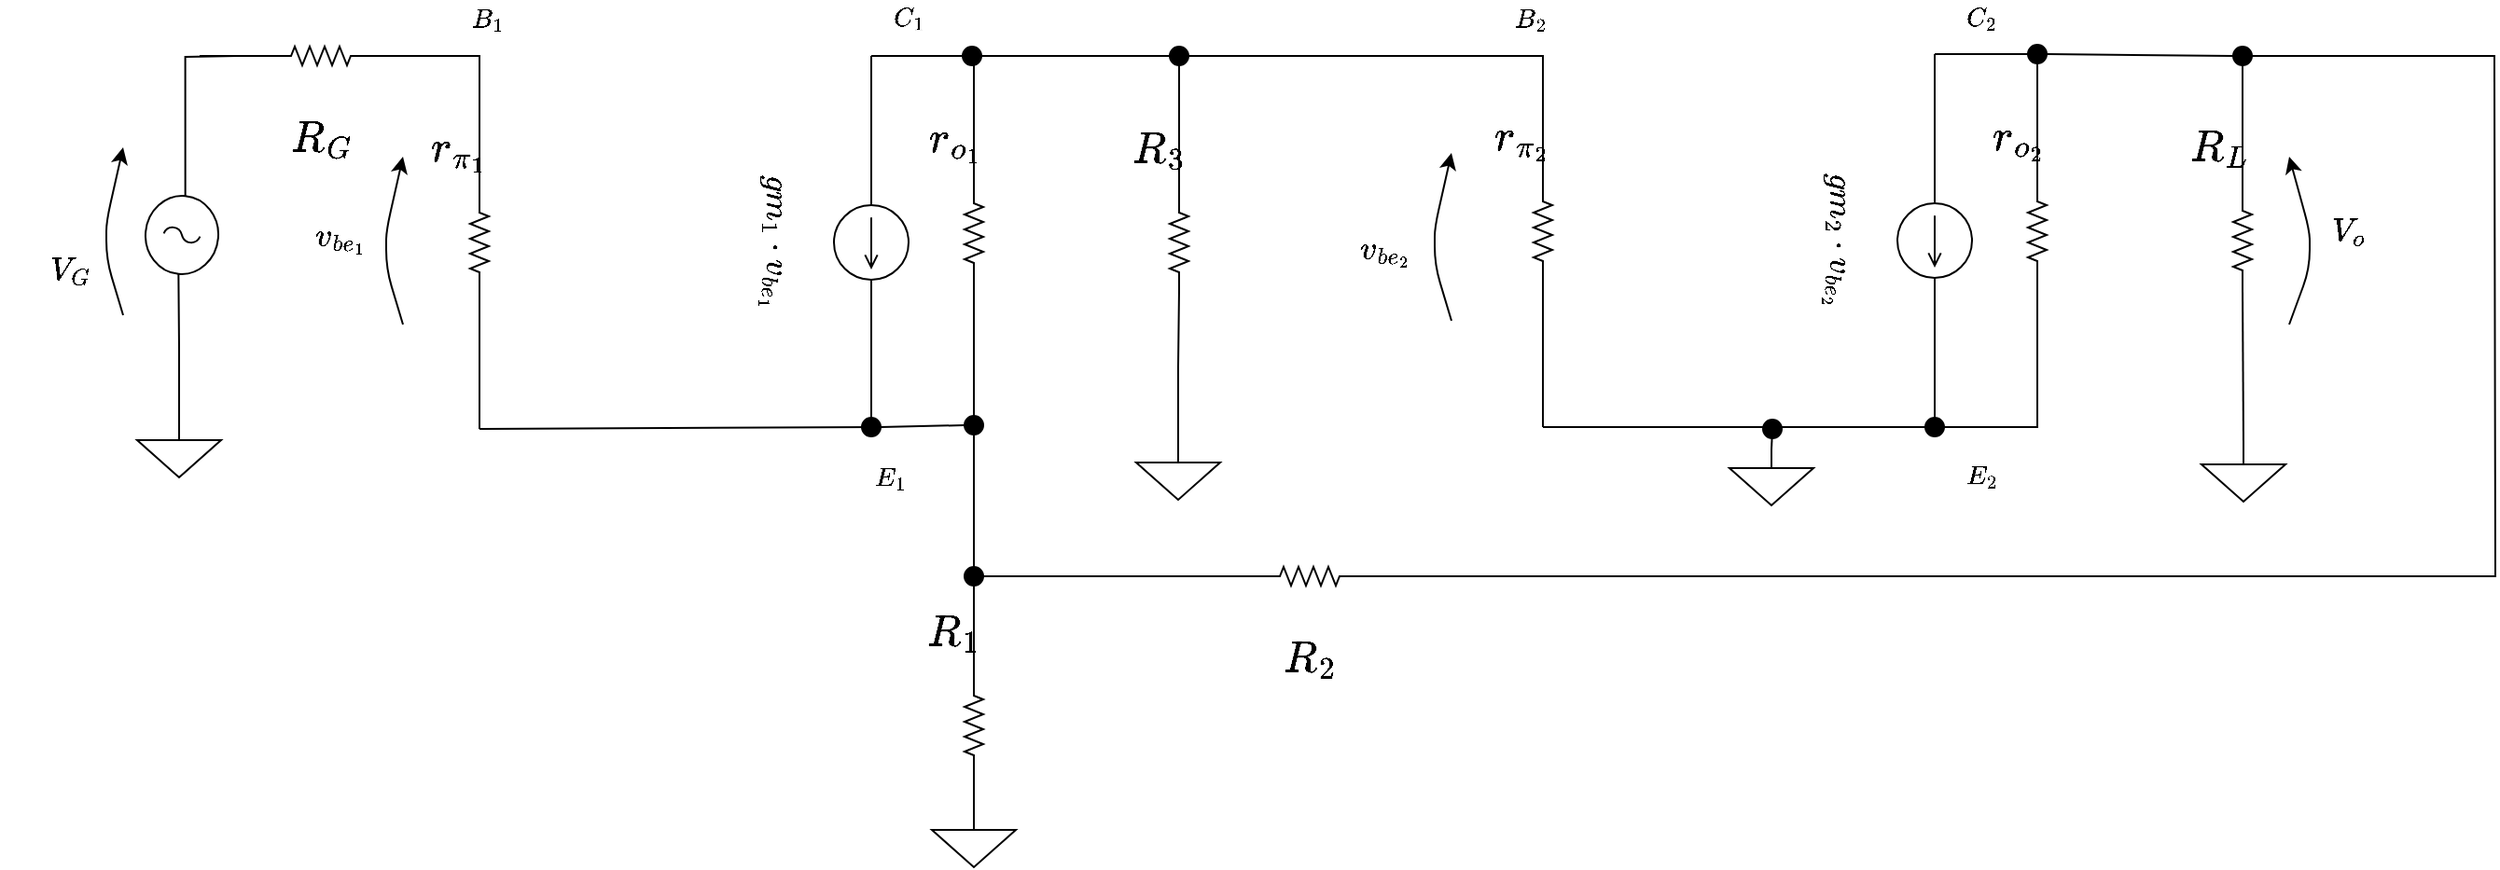 <mxfile version="10.6.5" type="device"><diagram name="Page-1" id="7e0a89b8-554c-2b80-1dc8-d5c74ca68de4"><mxGraphModel dx="1394" dy="771" grid="1" gridSize="10" guides="1" tooltips="1" connect="1" arrows="1" fold="1" page="1" pageScale="1" pageWidth="1654" pageHeight="1169" background="#ffffff" math="1" shadow="0"><root><mxCell id="0"/><mxCell id="1" parent="0"/><mxCell id="IuiZ9cMsh1_kJCroXg-q-14" style="edgeStyle=none;rounded=0;orthogonalLoop=1;jettySize=auto;html=1;exitX=1;exitY=0.5;exitDx=0;exitDy=0;exitPerimeter=0;endArrow=none;endFill=0;" parent="1" source="IuiZ9cMsh1_kJCroXg-q-2" edge="1"><mxGeometry relative="1" as="geometry"><mxPoint x="760" y="406" as="targetPoint"/></mxGeometry></mxCell><mxCell id="IuiZ9cMsh1_kJCroXg-q-15" style="edgeStyle=none;rounded=0;orthogonalLoop=1;jettySize=auto;html=1;exitX=0;exitY=0.5;exitDx=0;exitDy=0;exitPerimeter=0;endArrow=none;endFill=0;" parent="1" source="IuiZ9cMsh1_kJCroXg-q-2" edge="1"><mxGeometry relative="1" as="geometry"><mxPoint x="760" y="206" as="targetPoint"/></mxGeometry></mxCell><mxCell id="IuiZ9cMsh1_kJCroXg-q-2" value="$$gm_{1} \cdot v_{be_{1}}$$" style="pointerEvents=1;verticalLabelPosition=bottom;shadow=0;dashed=0;align=center;fillColor=#ffffff;html=1;verticalAlign=top;strokeWidth=1;shape=mxgraph.electrical.signal_sources.dc_source_2;rotation=90;fontSize=15;" parent="1" vertex="1"><mxGeometry x="740" y="286" width="40" height="40" as="geometry"/></mxCell><mxCell id="IuiZ9cMsh1_kJCroXg-q-5" style="edgeStyle=none;rounded=0;orthogonalLoop=1;jettySize=auto;html=1;exitX=0;exitY=0.5;exitDx=0;exitDy=0;exitPerimeter=0;endArrow=none;endFill=0;" parent="1" source="IuiZ9cMsh1_kJCroXg-q-3" edge="1"><mxGeometry relative="1" as="geometry"><mxPoint x="760" y="206" as="targetPoint"/><Array as="points"><mxPoint x="815" y="206"/></Array></mxGeometry></mxCell><mxCell id="IuiZ9cMsh1_kJCroXg-q-7" style="edgeStyle=none;rounded=0;orthogonalLoop=1;jettySize=auto;html=1;exitX=1;exitY=0.5;exitDx=0;exitDy=0;exitPerimeter=0;endArrow=none;endFill=0;" parent="1" source="IuiZ9cMsh1_kJCroXg-q-78" edge="1"><mxGeometry relative="1" as="geometry"><mxPoint x="550" y="406" as="targetPoint"/><Array as="points"/></mxGeometry></mxCell><mxCell id="IuiZ9cMsh1_kJCroXg-q-95" style="edgeStyle=none;rounded=0;orthogonalLoop=1;jettySize=auto;html=1;exitX=1;exitY=0.5;exitDx=0;exitDy=0;exitPerimeter=0;entryX=0.5;entryY=0;entryDx=0;entryDy=0;endArrow=none;endFill=0;" parent="1" source="IuiZ9cMsh1_kJCroXg-q-3" target="IuiZ9cMsh1_kJCroXg-q-89" edge="1"><mxGeometry relative="1" as="geometry"/></mxCell><mxCell id="IuiZ9cMsh1_kJCroXg-q-3" value="$$r_{o_{1}}$$" style="pointerEvents=1;verticalLabelPosition=middle;shadow=0;dashed=0;align=right;fillColor=#ffffff;html=1;verticalAlign=middle;strokeWidth=1;shape=mxgraph.electrical.resistors.resistor_2;rotation=90;fontSize=20;horizontal=0;labelPosition=left;" parent="1" vertex="1"><mxGeometry x="790" y="296" width="50" height="10" as="geometry"/></mxCell><mxCell id="IuiZ9cMsh1_kJCroXg-q-12" style="edgeStyle=none;rounded=0;orthogonalLoop=1;jettySize=auto;html=1;exitX=0;exitY=0.5;exitDx=0;exitDy=0;exitPerimeter=0;endArrow=none;endFill=0;" parent="1" source="IuiZ9cMsh1_kJCroXg-q-10" edge="1"><mxGeometry relative="1" as="geometry"><mxPoint x="815" y="206" as="targetPoint"/><Array as="points"><mxPoint x="925" y="206"/></Array></mxGeometry></mxCell><mxCell id="IuiZ9cMsh1_kJCroXg-q-10" value="$$R_{3}$$" style="pointerEvents=1;verticalLabelPosition=middle;shadow=0;dashed=0;align=right;fillColor=#ffffff;html=1;verticalAlign=middle;strokeWidth=1;shape=mxgraph.electrical.resistors.resistor_2;rotation=90;fontSize=20;horizontal=0;labelPosition=left;" parent="1" vertex="1"><mxGeometry x="900" y="301" width="50" height="10" as="geometry"/></mxCell><mxCell id="IuiZ9cMsh1_kJCroXg-q-21" style="edgeStyle=none;rounded=0;orthogonalLoop=1;jettySize=auto;html=1;exitX=1;exitY=0.5;exitDx=0;exitDy=0;exitPerimeter=0;endArrow=none;endFill=0;" parent="1" source="IuiZ9cMsh1_kJCroXg-q-16" edge="1"><mxGeometry relative="1" as="geometry"><mxPoint x="550" y="406" as="targetPoint"/></mxGeometry></mxCell><mxCell id="nXSik28AqQxB3iDXFpxG-14" style="edgeStyle=orthogonalEdgeStyle;rounded=0;orthogonalLoop=1;jettySize=auto;html=1;entryX=1;entryY=0.5;entryDx=0;entryDy=0;entryPerimeter=0;endArrow=none;endFill=0;fontSize=20;" edge="1" parent="1" source="IuiZ9cMsh1_kJCroXg-q-16" target="nXSik28AqQxB3iDXFpxG-9"><mxGeometry relative="1" as="geometry"><Array as="points"><mxPoint x="550" y="206"/></Array></mxGeometry></mxCell><mxCell id="IuiZ9cMsh1_kJCroXg-q-16" value="$$r_{\pi_{1}}$$" style="pointerEvents=1;verticalLabelPosition=middle;shadow=0;dashed=0;align=right;fillColor=#ffffff;html=1;verticalAlign=middle;strokeWidth=1;shape=mxgraph.electrical.resistors.resistor_2;rotation=90;fontSize=20;horizontal=0;labelPosition=left;" parent="1" vertex="1"><mxGeometry x="525" y="301" width="50" height="10" as="geometry"/></mxCell><mxCell id="3KJsalsMpH8Fxh1RNfDP-11" style="edgeStyle=orthogonalEdgeStyle;rounded=0;orthogonalLoop=1;jettySize=auto;html=1;exitX=0.5;exitY=0;exitDx=0;exitDy=0;exitPerimeter=0;entryX=1;entryY=0.5;entryDx=0;entryDy=0;entryPerimeter=0;endArrow=none;endFill=0;" parent="1" source="IuiZ9cMsh1_kJCroXg-q-23" target="IuiZ9cMsh1_kJCroXg-q-10" edge="1"><mxGeometry relative="1" as="geometry"/></mxCell><mxCell id="IuiZ9cMsh1_kJCroXg-q-23" value="" style="pointerEvents=1;verticalLabelPosition=bottom;shadow=0;dashed=0;align=center;fillColor=#ffffff;html=1;verticalAlign=top;strokeWidth=1;shape=mxgraph.electrical.signal_sources.signal_ground;" parent="1" vertex="1"><mxGeometry x="902" y="414" width="45" height="30" as="geometry"/></mxCell><mxCell id="IuiZ9cMsh1_kJCroXg-q-41" style="edgeStyle=none;rounded=0;orthogonalLoop=1;jettySize=auto;html=1;exitX=1;exitY=0.5;exitDx=0;exitDy=0;exitPerimeter=0;endArrow=none;endFill=0;" parent="1" source="IuiZ9cMsh1_kJCroXg-q-43" edge="1"><mxGeometry relative="1" as="geometry"><mxPoint x="1330" y="405" as="targetPoint"/></mxGeometry></mxCell><mxCell id="IuiZ9cMsh1_kJCroXg-q-42" style="edgeStyle=none;rounded=0;orthogonalLoop=1;jettySize=auto;html=1;exitX=0;exitY=0.5;exitDx=0;exitDy=0;exitPerimeter=0;endArrow=none;endFill=0;" parent="1" source="IuiZ9cMsh1_kJCroXg-q-43" edge="1"><mxGeometry relative="1" as="geometry"><mxPoint x="1330" y="205" as="targetPoint"/></mxGeometry></mxCell><mxCell id="IuiZ9cMsh1_kJCroXg-q-43" value="$$gm_{2} \cdot v_{be_{2}}$$" style="pointerEvents=1;verticalLabelPosition=bottom;shadow=0;dashed=0;align=center;fillColor=#ffffff;html=1;verticalAlign=top;strokeWidth=1;shape=mxgraph.electrical.signal_sources.dc_source_2;rotation=90;fontSize=15;horizontal=1;labelPosition=center;" parent="1" vertex="1"><mxGeometry x="1310" y="285" width="40" height="40" as="geometry"/></mxCell><mxCell id="IuiZ9cMsh1_kJCroXg-q-44" style="edgeStyle=none;rounded=0;orthogonalLoop=1;jettySize=auto;html=1;exitX=0;exitY=0.5;exitDx=0;exitDy=0;exitPerimeter=0;endArrow=none;endFill=0;" parent="1" source="IuiZ9cMsh1_kJCroXg-q-46" edge="1"><mxGeometry relative="1" as="geometry"><mxPoint x="1330" y="205" as="targetPoint"/><Array as="points"><mxPoint x="1385" y="205"/></Array></mxGeometry></mxCell><mxCell id="IuiZ9cMsh1_kJCroXg-q-45" style="edgeStyle=none;rounded=0;orthogonalLoop=1;jettySize=auto;html=1;exitX=1;exitY=0.5;exitDx=0;exitDy=0;exitPerimeter=0;endArrow=none;endFill=0;" parent="1" source="IuiZ9cMsh1_kJCroXg-q-90" edge="1"><mxGeometry relative="1" as="geometry"><mxPoint x="1120" y="405" as="targetPoint"/><Array as="points"/></mxGeometry></mxCell><mxCell id="IuiZ9cMsh1_kJCroXg-q-46" value="$$r_{o_{2}}$$" style="pointerEvents=1;verticalLabelPosition=middle;shadow=0;dashed=0;align=right;fillColor=#ffffff;html=1;verticalAlign=middle;strokeWidth=1;shape=mxgraph.electrical.resistors.resistor_2;rotation=90;fontSize=20;horizontal=0;labelPosition=left;" parent="1" vertex="1"><mxGeometry x="1360" y="295" width="50" height="10" as="geometry"/></mxCell><mxCell id="IuiZ9cMsh1_kJCroXg-q-47" style="edgeStyle=none;rounded=0;orthogonalLoop=1;jettySize=auto;html=1;exitX=0;exitY=0.5;exitDx=0;exitDy=0;exitPerimeter=0;endArrow=none;endFill=0;" parent="1" source="IuiZ9cMsh1_kJCroXg-q-83" target="IuiZ9cMsh1_kJCroXg-q-77" edge="1"><mxGeometry relative="1" as="geometry"><mxPoint x="1380" y="205" as="targetPoint"/><Array as="points"/></mxGeometry></mxCell><mxCell id="IuiZ9cMsh1_kJCroXg-q-48" value="$$R_{L}$$" style="pointerEvents=1;verticalLabelPosition=middle;shadow=0;dashed=0;align=right;fillColor=#ffffff;html=1;verticalAlign=middle;strokeWidth=1;shape=mxgraph.electrical.resistors.resistor_2;rotation=90;fontSize=20;horizontal=0;labelPosition=left;" parent="1" vertex="1"><mxGeometry x="1470" y="300" width="50" height="10" as="geometry"/></mxCell><mxCell id="IuiZ9cMsh1_kJCroXg-q-49" style="edgeStyle=none;rounded=0;orthogonalLoop=1;jettySize=auto;html=1;exitX=1;exitY=0.5;exitDx=0;exitDy=0;exitPerimeter=0;endArrow=none;endFill=0;" parent="1" source="IuiZ9cMsh1_kJCroXg-q-51" edge="1"><mxGeometry relative="1" as="geometry"><mxPoint x="1120" y="405" as="targetPoint"/></mxGeometry></mxCell><mxCell id="IuiZ9cMsh1_kJCroXg-q-54" style="edgeStyle=none;rounded=0;orthogonalLoop=1;jettySize=auto;html=1;exitX=0;exitY=0.5;exitDx=0;exitDy=0;exitPerimeter=0;endArrow=none;endFill=0;" parent="1" source="IuiZ9cMsh1_kJCroXg-q-85" edge="1"><mxGeometry relative="1" as="geometry"><mxPoint x="880" y="206" as="targetPoint"/><Array as="points"/></mxGeometry></mxCell><mxCell id="IuiZ9cMsh1_kJCroXg-q-51" value="$$r_{\pi_{2}}$$" style="pointerEvents=1;verticalLabelPosition=middle;shadow=0;dashed=0;align=right;fillColor=#ffffff;verticalAlign=middle;strokeWidth=1;shape=mxgraph.electrical.resistors.resistor_2;rotation=90;html=1;labelBackgroundColor=none;fontSize=20;labelPosition=left;horizontal=0;" parent="1" vertex="1"><mxGeometry x="1095" y="295" width="50" height="10" as="geometry"/></mxCell><mxCell id="IuiZ9cMsh1_kJCroXg-q-52" style="edgeStyle=none;rounded=0;orthogonalLoop=1;jettySize=auto;html=1;exitX=0.5;exitY=0;exitDx=0;exitDy=0;exitPerimeter=0;entryX=1;entryY=0.5;entryDx=0;entryDy=0;entryPerimeter=0;endArrow=none;endFill=0;" parent="1" source="IuiZ9cMsh1_kJCroXg-q-53" target="IuiZ9cMsh1_kJCroXg-q-48" edge="1"><mxGeometry relative="1" as="geometry"/></mxCell><mxCell id="IuiZ9cMsh1_kJCroXg-q-53" value="" style="pointerEvents=1;verticalLabelPosition=bottom;shadow=0;dashed=0;align=center;fillColor=#ffffff;html=1;verticalAlign=top;strokeWidth=1;shape=mxgraph.electrical.signal_sources.signal_ground;" parent="1" vertex="1"><mxGeometry x="1473" y="415" width="45" height="30" as="geometry"/></mxCell><mxCell id="IuiZ9cMsh1_kJCroXg-q-62" style="edgeStyle=none;rounded=0;orthogonalLoop=1;jettySize=auto;html=1;exitX=0.5;exitY=0;exitDx=0;exitDy=0;exitPerimeter=0;endArrow=none;endFill=0;" parent="1" source="IuiZ9cMsh1_kJCroXg-q-61" target="IuiZ9cMsh1_kJCroXg-q-82" edge="1"><mxGeometry relative="1" as="geometry"><mxPoint x="1243" y="406" as="targetPoint"/></mxGeometry></mxCell><mxCell id="IuiZ9cMsh1_kJCroXg-q-61" value="" style="pointerEvents=1;verticalLabelPosition=bottom;shadow=0;dashed=0;align=center;fillColor=#ffffff;html=1;verticalAlign=top;strokeWidth=1;shape=mxgraph.electrical.signal_sources.signal_ground;" parent="1" vertex="1"><mxGeometry x="1220" y="417" width="45" height="30" as="geometry"/></mxCell><mxCell id="IuiZ9cMsh1_kJCroXg-q-72" style="edgeStyle=none;rounded=0;orthogonalLoop=1;jettySize=auto;html=1;exitX=1;exitY=0.5;exitDx=0;exitDy=0;endArrow=none;endFill=0;" parent="1" source="IuiZ9cMsh1_kJCroXg-q-73" edge="1"><mxGeometry relative="1" as="geometry"><mxPoint x="820" y="206" as="targetPoint"/><mxPoint x="815" y="206" as="sourcePoint"/></mxGeometry></mxCell><mxCell id="IuiZ9cMsh1_kJCroXg-q-73" value="" style="ellipse;html=1;verticalLabelPosition=bottom;labelBackgroundColor=#ffffff;verticalAlign=top;fillColor=#000000;strokeColor=#000000;" parent="1" vertex="1"><mxGeometry x="809" y="201" width="10" height="10" as="geometry"/></mxCell><mxCell id="IuiZ9cMsh1_kJCroXg-q-74" style="edgeStyle=none;rounded=0;orthogonalLoop=1;jettySize=auto;html=1;exitX=1;exitY=0.5;exitDx=0;exitDy=0;endArrow=none;endFill=0;" parent="1" edge="1"><mxGeometry relative="1" as="geometry"><mxPoint x="809" y="206" as="targetPoint"/><mxPoint x="813" y="206" as="sourcePoint"/></mxGeometry></mxCell><mxCell id="IuiZ9cMsh1_kJCroXg-q-77" value="" style="ellipse;html=1;verticalLabelPosition=bottom;labelBackgroundColor=#ffffff;verticalAlign=top;fillColor=#000000;strokeColor=#000000;" parent="1" vertex="1"><mxGeometry x="1380" y="200" width="10" height="10" as="geometry"/></mxCell><mxCell id="IuiZ9cMsh1_kJCroXg-q-94" style="edgeStyle=none;rounded=0;orthogonalLoop=1;jettySize=auto;html=1;exitX=1;exitY=0.5;exitDx=0;exitDy=0;entryX=0;entryY=0.5;entryDx=0;entryDy=0;endArrow=none;endFill=0;" parent="1" source="IuiZ9cMsh1_kJCroXg-q-78" target="IuiZ9cMsh1_kJCroXg-q-89" edge="1"><mxGeometry relative="1" as="geometry"/></mxCell><mxCell id="IuiZ9cMsh1_kJCroXg-q-78" value="" style="ellipse;html=1;verticalLabelPosition=bottom;labelBackgroundColor=#ffffff;verticalAlign=top;fillColor=#000000;strokeColor=#000000;" parent="1" vertex="1"><mxGeometry x="755" y="400" width="10" height="10" as="geometry"/></mxCell><mxCell id="IuiZ9cMsh1_kJCroXg-q-82" value="" style="ellipse;html=1;verticalLabelPosition=bottom;labelBackgroundColor=#ffffff;verticalAlign=top;fillColor=#000000;strokeColor=#000000;" parent="1" vertex="1"><mxGeometry x="1238" y="401" width="10" height="10" as="geometry"/></mxCell><mxCell id="3KJsalsMpH8Fxh1RNfDP-19" style="edgeStyle=orthogonalEdgeStyle;rounded=0;orthogonalLoop=1;jettySize=auto;html=1;exitX=0.5;exitY=1;exitDx=0;exitDy=0;entryX=0;entryY=0.5;entryDx=0;entryDy=0;entryPerimeter=0;endArrow=none;endFill=0;" parent="1" source="IuiZ9cMsh1_kJCroXg-q-83" target="IuiZ9cMsh1_kJCroXg-q-48" edge="1"><mxGeometry relative="1" as="geometry"/></mxCell><mxCell id="IuiZ9cMsh1_kJCroXg-q-83" value="" style="ellipse;html=1;verticalLabelPosition=bottom;labelBackgroundColor=#ffffff;verticalAlign=top;fillColor=#000000;strokeColor=#000000;" parent="1" vertex="1"><mxGeometry x="1490" y="201" width="10" height="10" as="geometry"/></mxCell><mxCell id="IuiZ9cMsh1_kJCroXg-q-85" value="" style="ellipse;html=1;verticalLabelPosition=bottom;labelBackgroundColor=#ffffff;verticalAlign=top;fillColor=#000000;strokeColor=#000000;" parent="1" vertex="1"><mxGeometry x="920" y="201" width="10" height="10" as="geometry"/></mxCell><mxCell id="IuiZ9cMsh1_kJCroXg-q-86" style="edgeStyle=none;rounded=0;orthogonalLoop=1;jettySize=auto;html=1;exitX=0;exitY=0.5;exitDx=0;exitDy=0;exitPerimeter=0;endArrow=none;endFill=0;" parent="1" source="IuiZ9cMsh1_kJCroXg-q-51" target="IuiZ9cMsh1_kJCroXg-q-85" edge="1"><mxGeometry relative="1" as="geometry"><mxPoint x="880" y="206" as="targetPoint"/><mxPoint x="1120" y="275" as="sourcePoint"/><Array as="points"><mxPoint x="1120" y="206"/></Array></mxGeometry></mxCell><mxCell id="IuiZ9cMsh1_kJCroXg-q-87" value="" style="pointerEvents=1;verticalLabelPosition=bottom;shadow=0;dashed=0;align=center;fillColor=#ffffff;html=1;verticalAlign=top;strokeWidth=1;shape=mxgraph.electrical.signal_sources.signal_ground;" parent="1" vertex="1"><mxGeometry x="792.5" y="611" width="45" height="30" as="geometry"/></mxCell><mxCell id="IuiZ9cMsh1_kJCroXg-q-89" value="" style="ellipse;html=1;verticalLabelPosition=bottom;labelBackgroundColor=#ffffff;verticalAlign=top;fillColor=#000000;strokeColor=#000000;" parent="1" vertex="1"><mxGeometry x="810" y="399" width="10" height="10" as="geometry"/></mxCell><mxCell id="IuiZ9cMsh1_kJCroXg-q-90" value="" style="ellipse;html=1;verticalLabelPosition=bottom;labelBackgroundColor=#ffffff;verticalAlign=top;fillColor=#000000;strokeColor=#000000;" parent="1" vertex="1"><mxGeometry x="1325" y="400" width="10" height="10" as="geometry"/></mxCell><mxCell id="IuiZ9cMsh1_kJCroXg-q-91" style="edgeStyle=none;rounded=0;orthogonalLoop=1;jettySize=auto;html=1;exitX=1;exitY=0.5;exitDx=0;exitDy=0;exitPerimeter=0;endArrow=none;endFill=0;" parent="1" source="IuiZ9cMsh1_kJCroXg-q-46" target="IuiZ9cMsh1_kJCroXg-q-90" edge="1"><mxGeometry relative="1" as="geometry"><mxPoint x="1120" y="405" as="targetPoint"/><mxPoint x="1385" y="325" as="sourcePoint"/><Array as="points"><mxPoint x="1385" y="405"/></Array></mxGeometry></mxCell><mxCell id="IuiZ9cMsh1_kJCroXg-q-99" value="$$v_{be_{1}}$$" style="endArrow=classic;html=1;horizontal=1;fontSize=15;labelPosition=left;verticalLabelPosition=top;align=right;verticalAlign=bottom;" parent="1" edge="1"><mxGeometry x="-0.467" y="12" width="50" height="50" relative="1" as="geometry"><mxPoint x="509" y="350" as="sourcePoint"/><mxPoint x="509" y="260" as="targetPoint"/><Array as="points"><mxPoint x="500" y="320"/><mxPoint x="500" y="300"/></Array><mxPoint as="offset"/></mxGeometry></mxCell><mxCell id="3KJsalsMpH8Fxh1RNfDP-1" value="$$V_{o}$$" style="endArrow=classic;html=1;fontSize=15;labelPosition=right;verticalLabelPosition=middle;align=left;verticalAlign=middle;" parent="1" edge="1"><mxGeometry x="0.112" y="-10" width="50" height="50" relative="1" as="geometry"><mxPoint x="1520" y="350" as="sourcePoint"/><mxPoint x="1520" y="260" as="targetPoint"/><Array as="points"><mxPoint x="1531" y="320"/><mxPoint x="1531" y="300"/></Array><mxPoint y="3" as="offset"/></mxGeometry></mxCell><mxCell id="3KJsalsMpH8Fxh1RNfDP-24" style="edgeStyle=orthogonalEdgeStyle;rounded=0;orthogonalLoop=1;jettySize=auto;html=1;exitX=0;exitY=0.5;exitDx=0;exitDy=0;exitPerimeter=0;entryX=0.5;entryY=1;entryDx=0;entryDy=0;entryPerimeter=0;endArrow=none;endFill=0;" parent="1" target="3KJsalsMpH8Fxh1RNfDP-6" edge="1"><mxGeometry relative="1" as="geometry"><mxPoint x="420" y="206" as="sourcePoint"/></mxGeometry></mxCell><mxCell id="3KJsalsMpH8Fxh1RNfDP-6" value="" style="pointerEvents=1;verticalLabelPosition=top;shadow=0;dashed=0;align=right;fillColor=#ffffff;html=1;verticalAlign=bottom;strokeWidth=1;shape=mxgraph.electrical.signal_sources.ac_source;rotation=-175;horizontal=0;labelPosition=left;" parent="1" vertex="1"><mxGeometry x="371" y="281" width="39" height="42" as="geometry"/></mxCell><mxCell id="3KJsalsMpH8Fxh1RNfDP-7" value="$$V_{G}$$" style="endArrow=classic;html=1;fontSize=15;" parent="1" edge="1"><mxGeometry x="-0.322" y="21" width="50" height="50" relative="1" as="geometry"><mxPoint x="359" y="345" as="sourcePoint"/><mxPoint x="359" y="255" as="targetPoint"/><Array as="points"><mxPoint x="350" y="315"/><mxPoint x="350" y="295"/></Array><mxPoint x="1" y="6" as="offset"/></mxGeometry></mxCell><mxCell id="3KJsalsMpH8Fxh1RNfDP-22" style="edgeStyle=orthogonalEdgeStyle;rounded=0;orthogonalLoop=1;jettySize=auto;html=1;exitX=0.5;exitY=0;exitDx=0;exitDy=0;exitPerimeter=0;entryX=0.5;entryY=0;entryDx=0;entryDy=0;entryPerimeter=0;endArrow=none;endFill=0;" parent="1" source="3KJsalsMpH8Fxh1RNfDP-9" target="3KJsalsMpH8Fxh1RNfDP-6" edge="1"><mxGeometry relative="1" as="geometry"/></mxCell><mxCell id="3KJsalsMpH8Fxh1RNfDP-9" value="" style="pointerEvents=1;verticalLabelPosition=bottom;shadow=0;dashed=0;align=center;fillColor=#ffffff;html=1;verticalAlign=top;strokeWidth=1;shape=mxgraph.electrical.signal_sources.signal_ground;" parent="1" vertex="1"><mxGeometry x="366.5" y="402" width="45" height="30" as="geometry"/></mxCell><mxCell id="3KJsalsMpH8Fxh1RNfDP-12" value="$$v_{be_{2}}$$" style="endArrow=classic;html=1;fontSize=15;horizontal=1;labelPosition=left;verticalLabelPosition=middle;align=right;verticalAlign=middle;" parent="1" edge="1"><mxGeometry x="-0.148" y="12" width="50" height="50" relative="1" as="geometry"><mxPoint x="1071" y="348" as="sourcePoint"/><mxPoint x="1071" y="258" as="targetPoint"/><Array as="points"><mxPoint x="1062" y="318"/><mxPoint x="1062" y="298"/></Array><mxPoint as="offset"/></mxGeometry></mxCell><mxCell id="MVxzNy_q5d-3ma9NYEyx-6" style="edgeStyle=orthogonalEdgeStyle;rounded=0;orthogonalLoop=1;jettySize=auto;html=1;exitX=1;exitY=0.5;exitDx=0;exitDy=0;endArrow=none;endFill=0;exitPerimeter=0;" parent="1" source="nXSik28AqQxB3iDXFpxG-2" edge="1"><mxGeometry relative="1" as="geometry"><mxPoint x="1630" y="210" as="targetPoint"/><mxPoint x="1095" y="485" as="sourcePoint"/></mxGeometry></mxCell><mxCell id="MVxzNy_q5d-3ma9NYEyx-8" style="edgeStyle=orthogonalEdgeStyle;rounded=0;orthogonalLoop=1;jettySize=auto;html=1;endArrow=none;endFill=0;exitX=1;exitY=0.5;exitDx=0;exitDy=0;" parent="1" source="IuiZ9cMsh1_kJCroXg-q-83" edge="1"><mxGeometry relative="1" as="geometry"><mxPoint x="1630" y="220" as="targetPoint"/><Array as="points"><mxPoint x="1630" y="206"/></Array><mxPoint x="1590" y="206" as="sourcePoint"/></mxGeometry></mxCell><mxCell id="3A8g_3-qs0tecCR4G1ks-2" value="$$B_{1}$$" style="text;html=1;strokeColor=none;fillColor=none;align=center;verticalAlign=middle;whiteSpace=wrap;rounded=0;" parent="1" vertex="1"><mxGeometry x="535" y="176" width="40" height="20" as="geometry"/></mxCell><mxCell id="3A8g_3-qs0tecCR4G1ks-3" value="$$E_{1}$$" style="text;html=1;strokeColor=none;fillColor=none;align=center;verticalAlign=middle;whiteSpace=wrap;rounded=0;" parent="1" vertex="1"><mxGeometry x="750" y="422" width="40" height="20" as="geometry"/></mxCell><mxCell id="3A8g_3-qs0tecCR4G1ks-4" value="$$C_{1}$$" style="text;html=1;strokeColor=none;fillColor=none;align=center;verticalAlign=middle;whiteSpace=wrap;rounded=0;" parent="1" vertex="1"><mxGeometry x="760" y="176" width="40" height="20" as="geometry"/></mxCell><mxCell id="3A8g_3-qs0tecCR4G1ks-5" value="$$B_{2}$$" style="text;html=1;strokeColor=none;fillColor=none;align=center;verticalAlign=middle;whiteSpace=wrap;rounded=0;" parent="1" vertex="1"><mxGeometry x="1094" y="176" width="40" height="20" as="geometry"/></mxCell><mxCell id="3A8g_3-qs0tecCR4G1ks-6" value="$$C_{2}$$" style="text;html=1;strokeColor=none;fillColor=none;align=center;verticalAlign=middle;whiteSpace=wrap;rounded=0;" parent="1" vertex="1"><mxGeometry x="1335" y="176" width="40" height="20" as="geometry"/></mxCell><mxCell id="3A8g_3-qs0tecCR4G1ks-7" value="$$E_{2}$$" style="text;html=1;strokeColor=none;fillColor=none;align=center;verticalAlign=middle;whiteSpace=wrap;rounded=0;" parent="1" vertex="1"><mxGeometry x="1335" y="421" width="40" height="20" as="geometry"/></mxCell><mxCell id="nXSik28AqQxB3iDXFpxG-4" style="edgeStyle=orthogonalEdgeStyle;rounded=0;orthogonalLoop=1;jettySize=auto;html=1;exitX=1;exitY=0.5;exitDx=0;exitDy=0;exitPerimeter=0;entryX=0.5;entryY=0;entryDx=0;entryDy=0;entryPerimeter=0;endArrow=none;endFill=0;fontSize=20;" edge="1" parent="1" source="nXSik28AqQxB3iDXFpxG-1" target="IuiZ9cMsh1_kJCroXg-q-87"><mxGeometry relative="1" as="geometry"/></mxCell><mxCell id="nXSik28AqQxB3iDXFpxG-5" style="edgeStyle=orthogonalEdgeStyle;rounded=0;orthogonalLoop=1;jettySize=auto;html=1;exitX=0;exitY=0.5;exitDx=0;exitDy=0;exitPerimeter=0;entryX=0.5;entryY=1;entryDx=0;entryDy=0;endArrow=none;endFill=0;fontSize=20;" edge="1" parent="1" source="nXSik28AqQxB3iDXFpxG-1" target="IuiZ9cMsh1_kJCroXg-q-89"><mxGeometry relative="1" as="geometry"/></mxCell><mxCell id="nXSik28AqQxB3iDXFpxG-1" value="$$R_{1}$$" style="pointerEvents=1;verticalLabelPosition=middle;shadow=0;dashed=0;align=right;fillColor=#ffffff;html=1;verticalAlign=middle;strokeWidth=1;shape=mxgraph.electrical.resistors.resistor_2;rotation=90;fontSize=20;horizontal=0;labelPosition=left;" vertex="1" parent="1"><mxGeometry x="790" y="560" width="50" height="10" as="geometry"/></mxCell><mxCell id="nXSik28AqQxB3iDXFpxG-2" value="$$R_{2}$$" style="pointerEvents=1;verticalLabelPosition=bottom;shadow=0;dashed=0;align=center;fillColor=#ffffff;html=1;verticalAlign=top;strokeWidth=1;shape=mxgraph.electrical.resistors.resistor_2;rotation=0;fontSize=20;horizontal=1;labelPosition=center;" vertex="1" parent="1"><mxGeometry x="970" y="480" width="50" height="10" as="geometry"/></mxCell><mxCell id="nXSik28AqQxB3iDXFpxG-7" value="" style="ellipse;html=1;verticalLabelPosition=bottom;labelBackgroundColor=#ffffff;verticalAlign=top;fillColor=#000000;strokeColor=#000000;fontSize=20;" vertex="1" parent="1"><mxGeometry x="810" y="480" width="10" height="10" as="geometry"/></mxCell><mxCell id="nXSik28AqQxB3iDXFpxG-8" style="edgeStyle=orthogonalEdgeStyle;rounded=0;orthogonalLoop=1;jettySize=auto;html=1;exitX=0;exitY=0.5;exitDx=0;exitDy=0;exitPerimeter=0;endArrow=none;endFill=0;fontSize=20;" edge="1" parent="1" source="nXSik28AqQxB3iDXFpxG-2" target="nXSik28AqQxB3iDXFpxG-7"><mxGeometry relative="1" as="geometry"><mxPoint x="970" y="485" as="sourcePoint"/><mxPoint x="815" y="540" as="targetPoint"/></mxGeometry></mxCell><mxCell id="nXSik28AqQxB3iDXFpxG-10" style="edgeStyle=orthogonalEdgeStyle;rounded=0;orthogonalLoop=1;jettySize=auto;html=1;exitX=0;exitY=0.5;exitDx=0;exitDy=0;exitPerimeter=0;endArrow=none;endFill=0;fontSize=20;" edge="1" parent="1" source="nXSik28AqQxB3iDXFpxG-9"><mxGeometry relative="1" as="geometry"><mxPoint x="400" y="206" as="targetPoint"/></mxGeometry></mxCell><mxCell id="nXSik28AqQxB3iDXFpxG-11" style="edgeStyle=orthogonalEdgeStyle;rounded=0;orthogonalLoop=1;jettySize=auto;html=1;exitX=1;exitY=0.5;exitDx=0;exitDy=0;exitPerimeter=0;endArrow=none;endFill=0;fontSize=20;" edge="1" parent="1" source="nXSik28AqQxB3iDXFpxG-9"><mxGeometry relative="1" as="geometry"><mxPoint x="500" y="206" as="targetPoint"/></mxGeometry></mxCell><mxCell id="nXSik28AqQxB3iDXFpxG-9" value="$$R_{G}$$" style="pointerEvents=1;verticalLabelPosition=bottom;shadow=0;dashed=0;align=center;fillColor=#ffffff;html=1;verticalAlign=top;strokeWidth=1;shape=mxgraph.electrical.resistors.resistor_2;rotation=0;fontSize=20;horizontal=1;labelPosition=center;" vertex="1" parent="1"><mxGeometry x="440" y="201" width="50" height="10" as="geometry"/></mxCell></root></mxGraphModel></diagram></mxfile>